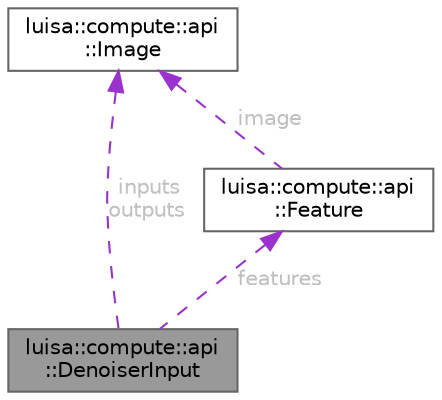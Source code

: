 digraph "luisa::compute::api::DenoiserInput"
{
 // LATEX_PDF_SIZE
  bgcolor="transparent";
  edge [fontname=Helvetica,fontsize=10,labelfontname=Helvetica,labelfontsize=10];
  node [fontname=Helvetica,fontsize=10,shape=box,height=0.2,width=0.4];
  Node1 [id="Node000001",label="luisa::compute::api\l::DenoiserInput",height=0.2,width=0.4,color="gray40", fillcolor="grey60", style="filled", fontcolor="black",tooltip=" "];
  Node2 -> Node1 [id="edge1_Node000001_Node000002",dir="back",color="darkorchid3",style="dashed",tooltip=" ",label=" inputs\noutputs",fontcolor="grey" ];
  Node2 [id="Node000002",label="luisa::compute::api\l::Image",height=0.2,width=0.4,color="gray40", fillcolor="white", style="filled",URL="$structluisa_1_1compute_1_1api_1_1_image.html",tooltip=" "];
  Node3 -> Node1 [id="edge2_Node000001_Node000003",dir="back",color="darkorchid3",style="dashed",tooltip=" ",label=" features",fontcolor="grey" ];
  Node3 [id="Node000003",label="luisa::compute::api\l::Feature",height=0.2,width=0.4,color="gray40", fillcolor="white", style="filled",URL="$structluisa_1_1compute_1_1api_1_1_feature.html",tooltip=" "];
  Node2 -> Node3 [id="edge3_Node000003_Node000002",dir="back",color="darkorchid3",style="dashed",tooltip=" ",label=" image",fontcolor="grey" ];
}
